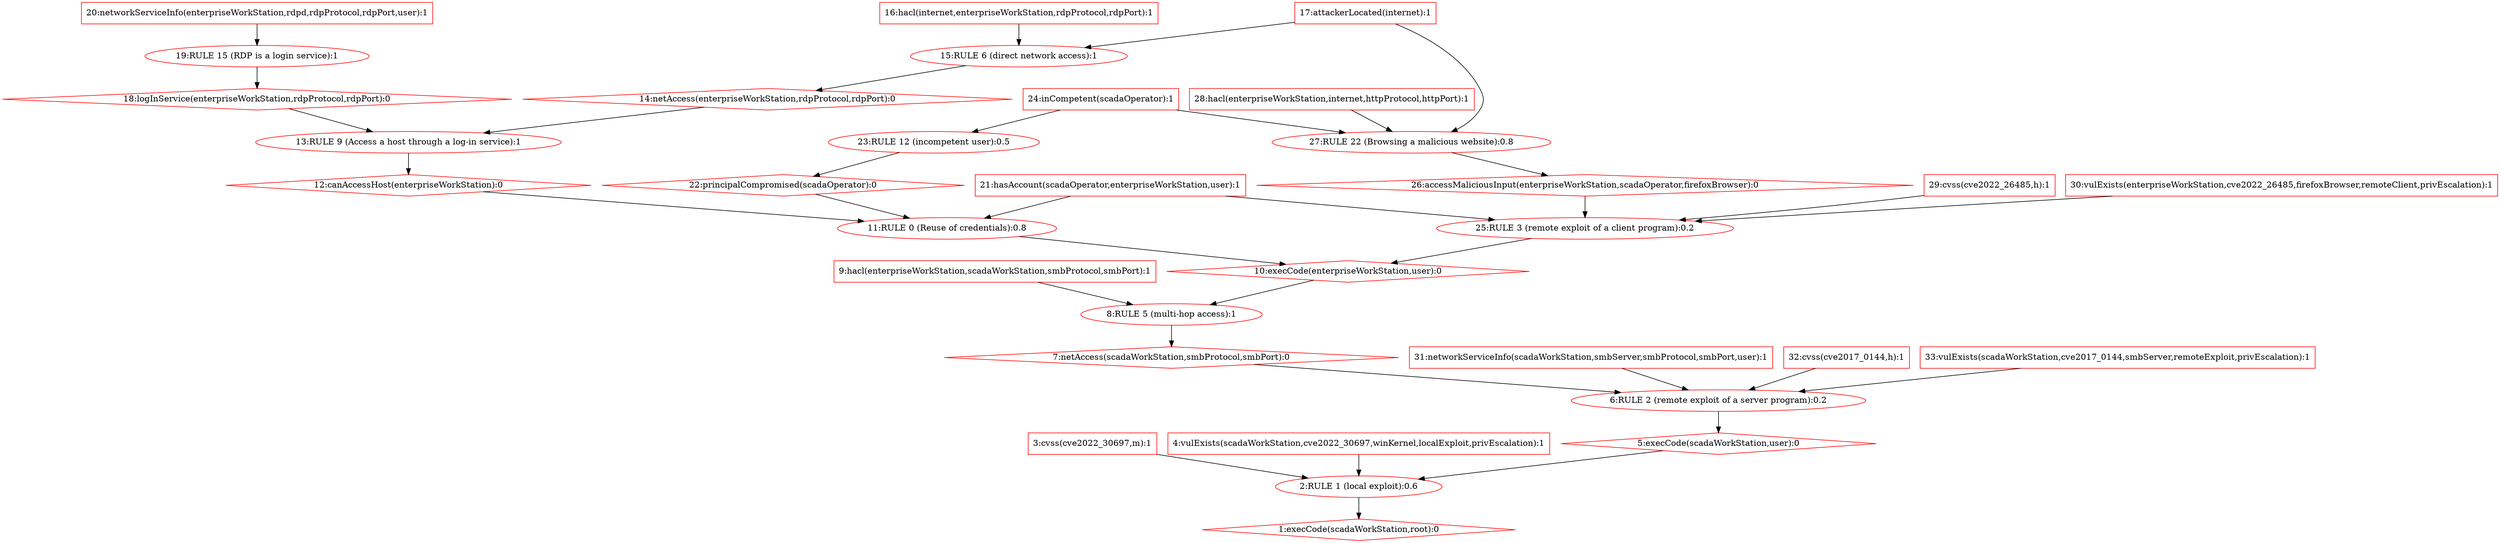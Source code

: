 strict digraph G {
  1 [ label="1:execCode(scadaWorkStation,root):0" shape="diamond" color="red" ];
  2 [ label="2:RULE 1 (local exploit):0.6" shape="ellipse" color="red" ];
  3 [ label="3:cvss(cve2022_30697,m):1" shape="box" color="red" ];
  4 [ label="4:vulExists(scadaWorkStation,cve2022_30697,winKernel,localExploit,privEscalation):1" shape="box" color="red" ];
  5 [ label="5:execCode(scadaWorkStation,user):0" shape="diamond" color="red" ];
  6 [ label="6:RULE 2 (remote exploit of a server program):0.2" shape="ellipse" color="red" ];
  7 [ label="7:netAccess(scadaWorkStation,smbProtocol,smbPort):0" shape="diamond" color="red" ];
  8 [ label="8:RULE 5 (multi-hop access):1" shape="ellipse" color="red" ];
  9 [ label="9:hacl(enterpriseWorkStation,scadaWorkStation,smbProtocol,smbPort):1" shape="box" color="red" ];
  10 [ label="10:execCode(enterpriseWorkStation,user):0" shape="diamond" color="red" ];
  11 [ label="11:RULE 0 (Reuse of credentials):0.8" shape="ellipse" color="red" ];
  12 [ label="12:canAccessHost(enterpriseWorkStation):0" shape="diamond" color="red" ];
  13 [ label="13:RULE 9 (Access a host through a log-in service):1" shape="ellipse" color="red" ];
  14 [ label="14:netAccess(enterpriseWorkStation,rdpProtocol,rdpPort):0" shape="diamond" color="red" ];
  15 [ label="15:RULE 6 (direct network access):1" shape="ellipse" color="red" ];
  16 [ label="16:hacl(internet,enterpriseWorkStation,rdpProtocol,rdpPort):1" shape="box" color="red" ];
  17 [ label="17:attackerLocated(internet):1" shape="box" color="red" ];
  18 [ label="18:logInService(enterpriseWorkStation,rdpProtocol,rdpPort):0" shape="diamond" color="red" ];
  19 [ label="19:RULE 15 (RDP is a login service):1" shape="ellipse" color="red" ];
  20 [ label="20:networkServiceInfo(enterpriseWorkStation,rdpd,rdpProtocol,rdpPort,user):1" shape="box" color="red" ];
  21 [ label="21:hasAccount(scadaOperator,enterpriseWorkStation,user):1" shape="box" color="red" ];
  22 [ label="22:principalCompromised(scadaOperator):0" shape="diamond" color="red" ];
  23 [ label="23:RULE 12 (incompetent user):0.5" shape="ellipse" color="red" ];
  24 [ label="24:inCompetent(scadaOperator):1" shape="box" color="red" ];
  25 [ label="25:RULE 3 (remote exploit of a client program):0.2" shape="ellipse" color="red" ];
  26 [ label="26:accessMaliciousInput(enterpriseWorkStation,scadaOperator,firefoxBrowser):0" shape="diamond" color="red" ];
  27 [ label="27:RULE 22 (Browsing a malicious website):0.8" shape="ellipse" color="red" ];
  28 [ label="28:hacl(enterpriseWorkStation,internet,httpProtocol,httpPort):1" shape="box" color="red" ];
  29 [ label="29:cvss(cve2022_26485,h):1" shape="box" color="red" ];
  30 [ label="30:vulExists(enterpriseWorkStation,cve2022_26485,firefoxBrowser,remoteClient,privEscalation):1" shape="box" color="red" ];
  31 [ label="31:networkServiceInfo(scadaWorkStation,smbServer,smbProtocol,smbPort,user):1" shape="box" color="red" ];
  32 [ label="32:cvss(cve2017_0144,h):1" shape="box" color="red" ];
  33 [ label="33:vulExists(scadaWorkStation,cve2017_0144,smbServer,remoteExploit,privEscalation):1" shape="box" color="red" ];
  3 -> 2;
  4 -> 2;
  9 -> 8;
  16 -> 15;
  17 -> 15;
  15 -> 14;
  14 -> 13;
  20 -> 19;
  19 -> 18;
  18 -> 13;
  13 -> 12;
  12 -> 11;
  21 -> 11;
  24 -> 23;
  23 -> 22;
  22 -> 11;
  11 -> 10;
  17 -> 27;
  28 -> 27;
  24 -> 27;
  27 -> 26;
  26 -> 25;
  21 -> 25;
  29 -> 25;
  30 -> 25;
  25 -> 10;
  10 -> 8;
  8 -> 7;
  7 -> 6;
  31 -> 6;
  32 -> 6;
  33 -> 6;
  6 -> 5;
  5 -> 2;
  2 -> 1;
}
